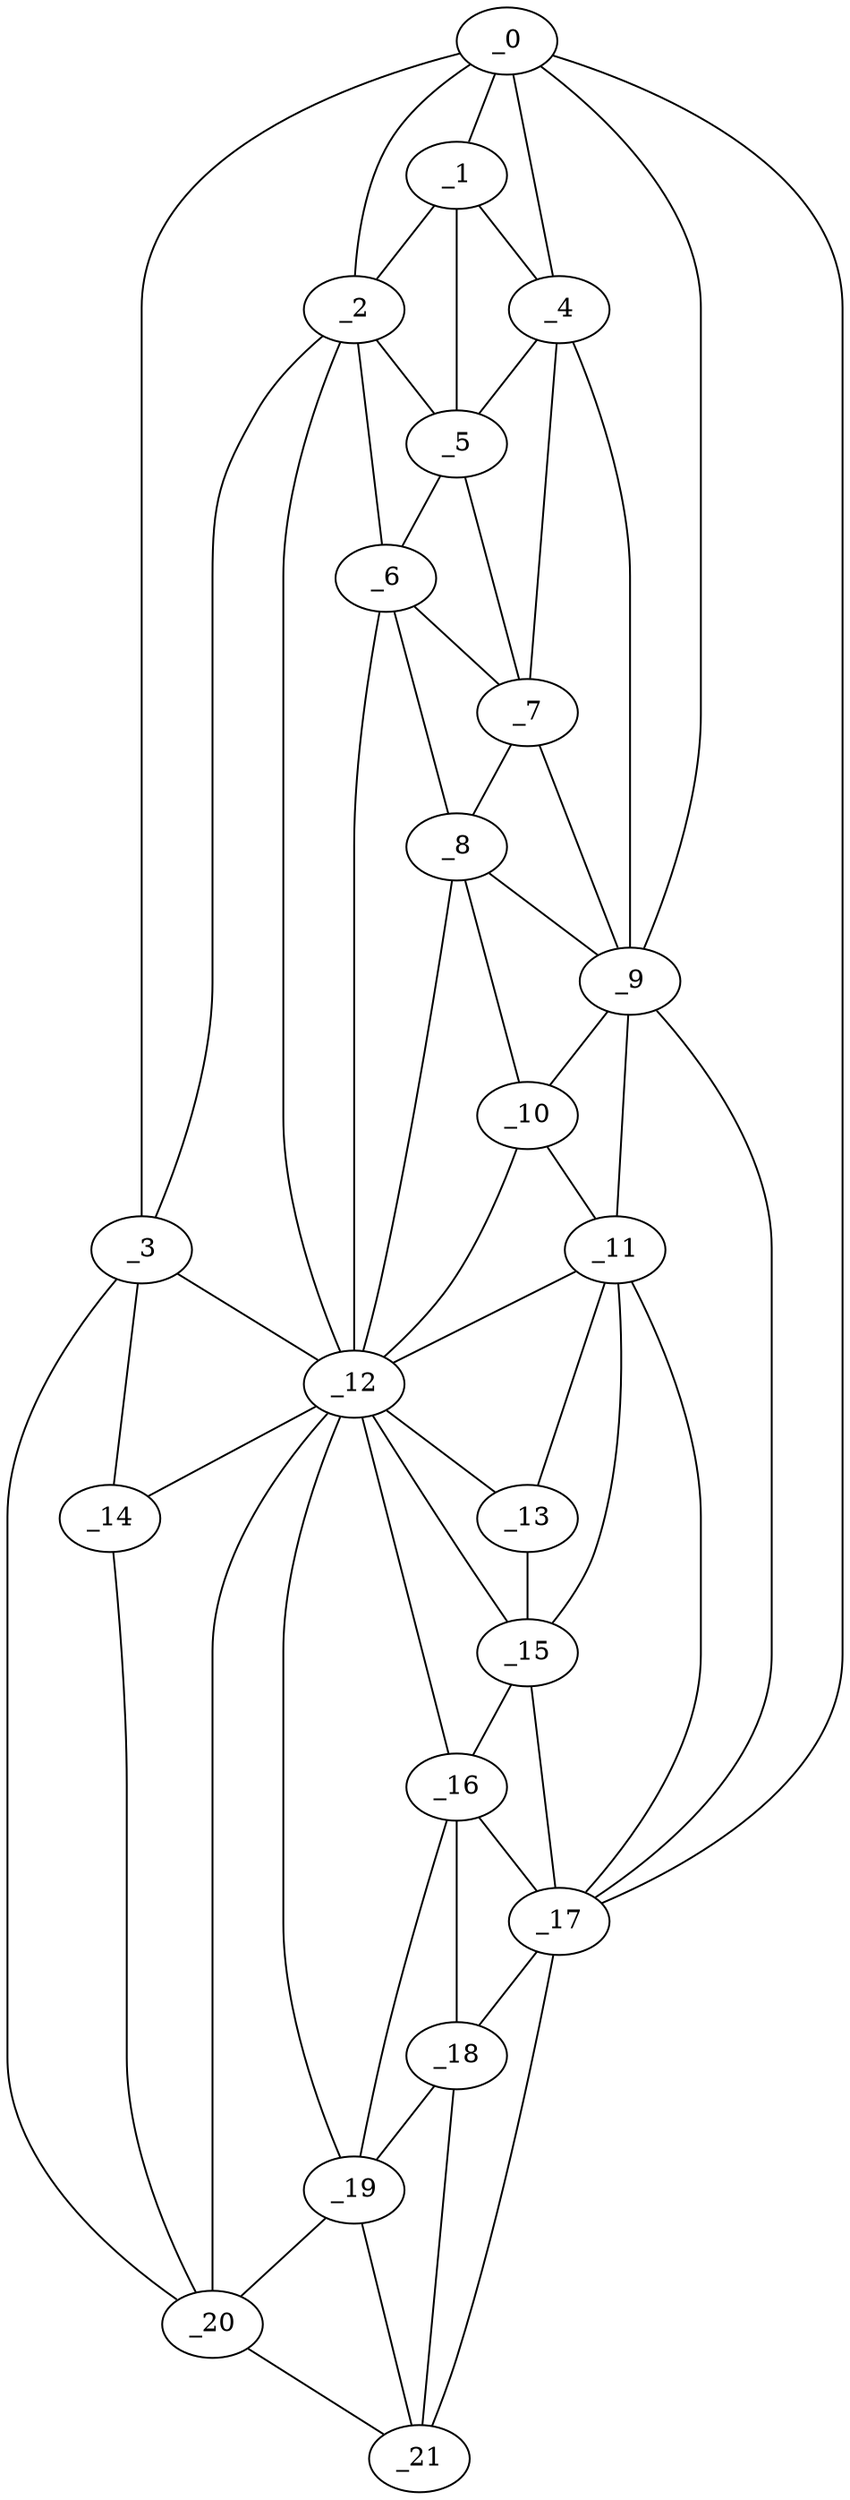 graph "obj54__165.gxl" {
	_0	 [x=8,
		y=27];
	_1	 [x=14,
		y=34];
	_0 -- _1	 [valence=2];
	_2	 [x=22,
		y=49];
	_0 -- _2	 [valence=1];
	_3	 [x=22,
		y=109];
	_0 -- _3	 [valence=1];
	_4	 [x=24,
		y=27];
	_0 -- _4	 [valence=1];
	_9	 [x=47,
		y=24];
	_0 -- _9	 [valence=1];
	_17	 [x=105,
		y=18];
	_0 -- _17	 [valence=1];
	_1 -- _2	 [valence=2];
	_1 -- _4	 [valence=2];
	_5	 [x=25,
		y=34];
	_1 -- _5	 [valence=2];
	_2 -- _3	 [valence=1];
	_2 -- _5	 [valence=2];
	_6	 [x=34,
		y=41];
	_2 -- _6	 [valence=2];
	_12	 [x=73,
		y=56];
	_2 -- _12	 [valence=2];
	_3 -- _12	 [valence=2];
	_14	 [x=75,
		y=103];
	_3 -- _14	 [valence=2];
	_20	 [x=122,
		y=99];
	_3 -- _20	 [valence=1];
	_4 -- _5	 [valence=2];
	_7	 [x=36,
		y=33];
	_4 -- _7	 [valence=2];
	_4 -- _9	 [valence=2];
	_5 -- _6	 [valence=1];
	_5 -- _7	 [valence=2];
	_6 -- _7	 [valence=2];
	_8	 [x=44,
		y=37];
	_6 -- _8	 [valence=2];
	_6 -- _12	 [valence=2];
	_7 -- _8	 [valence=1];
	_7 -- _9	 [valence=2];
	_8 -- _9	 [valence=2];
	_10	 [x=51,
		y=33];
	_8 -- _10	 [valence=2];
	_8 -- _12	 [valence=2];
	_9 -- _10	 [valence=1];
	_11	 [x=65,
		y=31];
	_9 -- _11	 [valence=1];
	_9 -- _17	 [valence=2];
	_10 -- _11	 [valence=2];
	_10 -- _12	 [valence=1];
	_11 -- _12	 [valence=2];
	_13	 [x=75,
		y=37];
	_11 -- _13	 [valence=1];
	_15	 [x=84,
		y=31];
	_11 -- _15	 [valence=2];
	_11 -- _17	 [valence=2];
	_12 -- _13	 [valence=2];
	_12 -- _14	 [valence=1];
	_12 -- _15	 [valence=2];
	_16	 [x=102,
		y=34];
	_12 -- _16	 [valence=2];
	_19	 [x=121,
		y=51];
	_12 -- _19	 [valence=2];
	_12 -- _20	 [valence=2];
	_13 -- _15	 [valence=2];
	_14 -- _20	 [valence=2];
	_15 -- _16	 [valence=2];
	_15 -- _17	 [valence=1];
	_16 -- _17	 [valence=2];
	_18	 [x=116,
		y=37];
	_16 -- _18	 [valence=2];
	_16 -- _19	 [valence=1];
	_17 -- _18	 [valence=1];
	_21	 [x=125,
		y=38];
	_17 -- _21	 [valence=1];
	_18 -- _19	 [valence=2];
	_18 -- _21	 [valence=1];
	_19 -- _20	 [valence=2];
	_19 -- _21	 [valence=2];
	_20 -- _21	 [valence=1];
}
